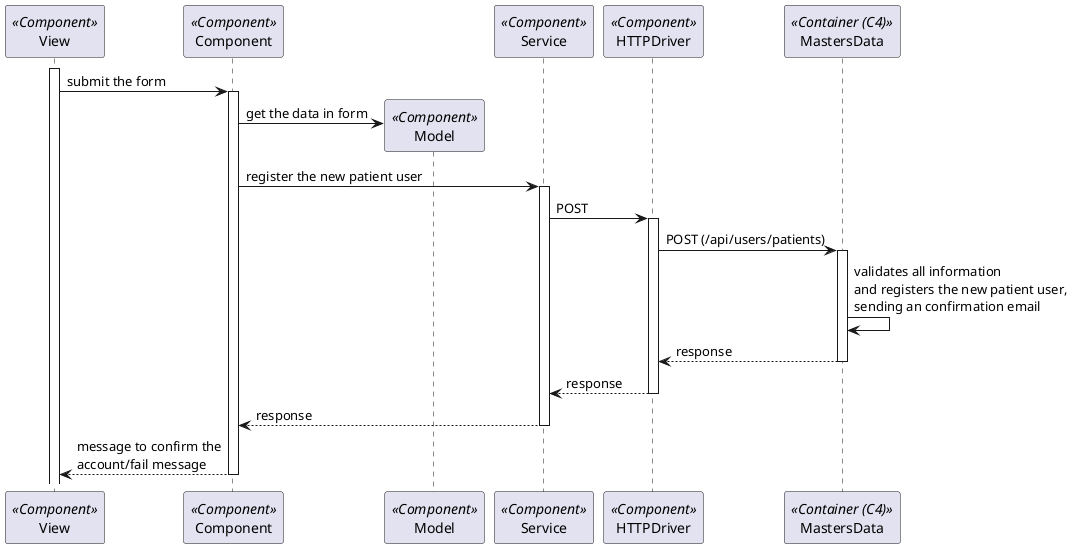 ```plantuml
@startuml Process_View_Prior_Confirmation
participant View as View <<Component>>
participant Component as Component <<Component>>
participant Model as Model <<Component>>
participant Service as Service <<Component>>
participant HTTPDriver as HTTPDriver <<Component>>
participant MastersData as BE <<Container (C4)>>

activate View
View -> Component: submit the form
activate Component
Component -> Model**: get the data in form
Component -> Service: register the new patient user
activate Service
Service -> HTTPDriver: POST
activate HTTPDriver
HTTPDriver -> BE: POST (/api/users/patients)
activate BE
BE -> BE: validates all information\nand registers the new patient user,\nsending an confirmation email
return response
return response
return response
return message to confirm the\naccount/fail message

@enduml
```